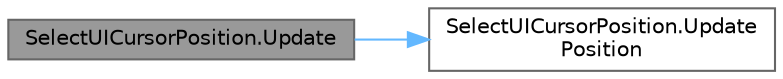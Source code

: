 digraph "SelectUICursorPosition.Update"
{
 // LATEX_PDF_SIZE
  bgcolor="transparent";
  edge [fontname=Helvetica,fontsize=10,labelfontname=Helvetica,labelfontsize=10];
  node [fontname=Helvetica,fontsize=10,shape=box,height=0.2,width=0.4];
  rankdir="LR";
  Node1 [id="Node000001",label="SelectUICursorPosition.Update",height=0.2,width=0.4,color="gray40", fillcolor="grey60", style="filled", fontcolor="black",tooltip=" "];
  Node1 -> Node2 [id="edge1_Node000001_Node000002",color="steelblue1",style="solid",tooltip=" "];
  Node2 [id="Node000002",label="SelectUICursorPosition.Update\lPosition",height=0.2,width=0.4,color="grey40", fillcolor="white", style="filled",URL="$class_select_u_i_cursor_position.html#acf1e24ec338f0a9322e2429bffce095b",tooltip=" "];
}
